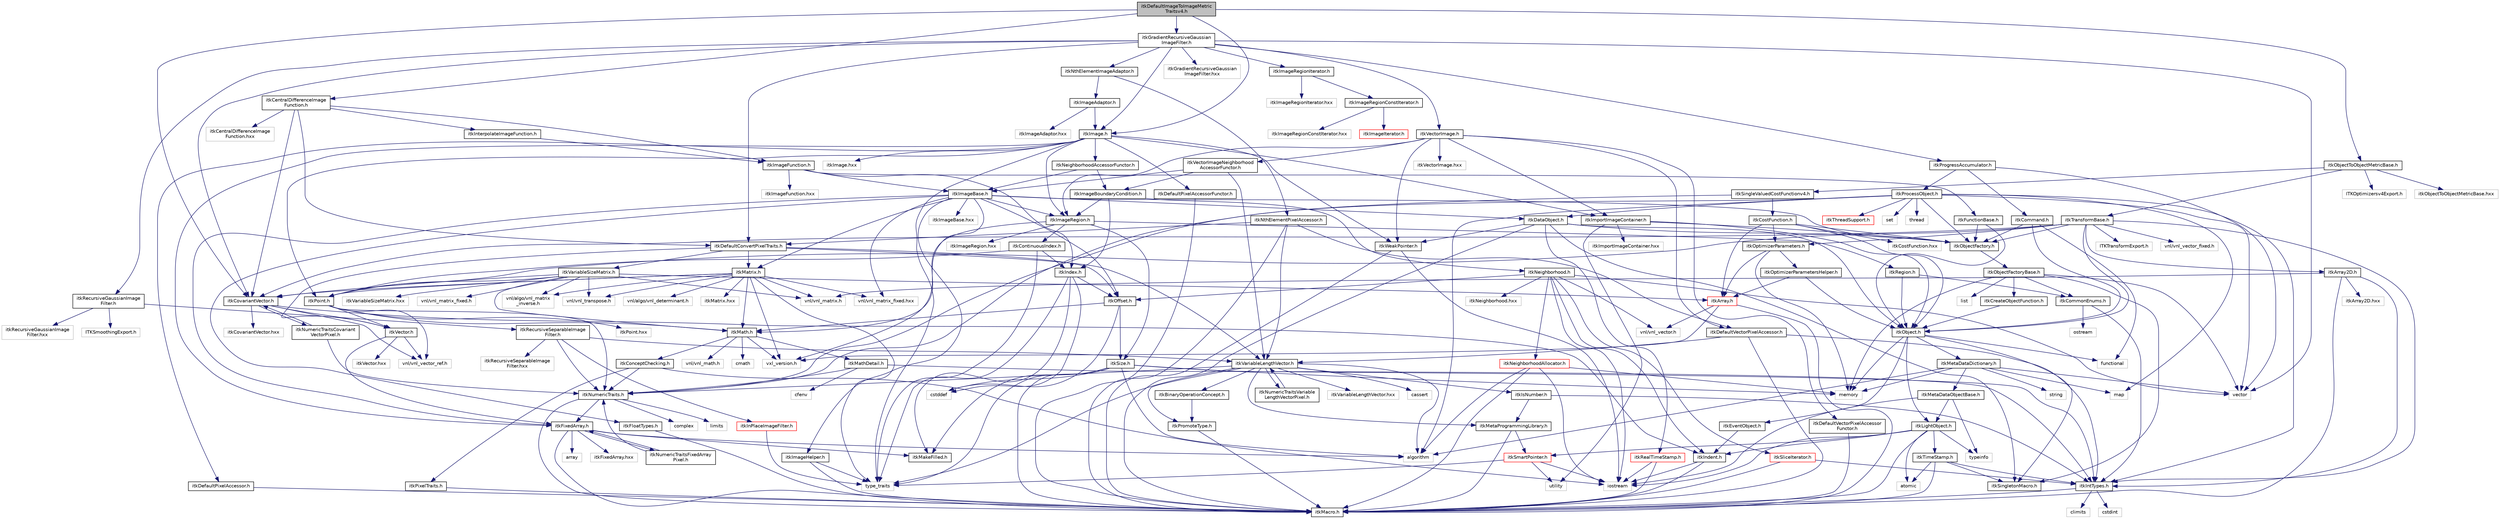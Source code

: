 digraph "itkDefaultImageToImageMetricTraitsv4.h"
{
 // LATEX_PDF_SIZE
  edge [fontname="Helvetica",fontsize="10",labelfontname="Helvetica",labelfontsize="10"];
  node [fontname="Helvetica",fontsize="10",shape=record];
  Node1 [label="itkDefaultImageToImageMetric\lTraitsv4.h",height=0.2,width=0.4,color="black", fillcolor="grey75", style="filled", fontcolor="black",tooltip=" "];
  Node1 -> Node2 [color="midnightblue",fontsize="10",style="solid",fontname="Helvetica"];
  Node2 [label="itkImage.h",height=0.2,width=0.4,color="black", fillcolor="white", style="filled",URL="$itkImage_8h.html",tooltip=" "];
  Node2 -> Node3 [color="midnightblue",fontsize="10",style="solid",fontname="Helvetica"];
  Node3 [label="itkImageRegion.h",height=0.2,width=0.4,color="black", fillcolor="white", style="filled",URL="$itkImageRegion_8h.html",tooltip=" "];
  Node3 -> Node4 [color="midnightblue",fontsize="10",style="solid",fontname="Helvetica"];
  Node4 [label="itkRegion.h",height=0.2,width=0.4,color="black", fillcolor="white", style="filled",URL="$itkRegion_8h.html",tooltip=" "];
  Node4 -> Node5 [color="midnightblue",fontsize="10",style="solid",fontname="Helvetica"];
  Node5 [label="itkObject.h",height=0.2,width=0.4,color="black", fillcolor="white", style="filled",URL="$itkObject_8h.html",tooltip=" "];
  Node5 -> Node6 [color="midnightblue",fontsize="10",style="solid",fontname="Helvetica"];
  Node6 [label="itkLightObject.h",height=0.2,width=0.4,color="black", fillcolor="white", style="filled",URL="$itkLightObject_8h.html",tooltip=" "];
  Node6 -> Node7 [color="midnightblue",fontsize="10",style="solid",fontname="Helvetica"];
  Node7 [label="itkMacro.h",height=0.2,width=0.4,color="black", fillcolor="white", style="filled",URL="$itkMacro_8h.html",tooltip=" "];
  Node6 -> Node8 [color="midnightblue",fontsize="10",style="solid",fontname="Helvetica"];
  Node8 [label="itkSmartPointer.h",height=0.2,width=0.4,color="red", fillcolor="white", style="filled",URL="$itkSmartPointer_8h.html",tooltip=" "];
  Node8 -> Node9 [color="midnightblue",fontsize="10",style="solid",fontname="Helvetica"];
  Node9 [label="iostream",height=0.2,width=0.4,color="grey75", fillcolor="white", style="filled",tooltip=" "];
  Node8 -> Node10 [color="midnightblue",fontsize="10",style="solid",fontname="Helvetica"];
  Node10 [label="utility",height=0.2,width=0.4,color="grey75", fillcolor="white", style="filled",tooltip=" "];
  Node8 -> Node11 [color="midnightblue",fontsize="10",style="solid",fontname="Helvetica"];
  Node11 [label="type_traits",height=0.2,width=0.4,color="grey75", fillcolor="white", style="filled",tooltip=" "];
  Node6 -> Node13 [color="midnightblue",fontsize="10",style="solid",fontname="Helvetica"];
  Node13 [label="itkTimeStamp.h",height=0.2,width=0.4,color="black", fillcolor="white", style="filled",URL="$itkTimeStamp_8h.html",tooltip=" "];
  Node13 -> Node7 [color="midnightblue",fontsize="10",style="solid",fontname="Helvetica"];
  Node13 -> Node14 [color="midnightblue",fontsize="10",style="solid",fontname="Helvetica"];
  Node14 [label="itkIntTypes.h",height=0.2,width=0.4,color="black", fillcolor="white", style="filled",URL="$itkIntTypes_8h.html",tooltip=" "];
  Node14 -> Node7 [color="midnightblue",fontsize="10",style="solid",fontname="Helvetica"];
  Node14 -> Node15 [color="midnightblue",fontsize="10",style="solid",fontname="Helvetica"];
  Node15 [label="cstdint",height=0.2,width=0.4,color="grey75", fillcolor="white", style="filled",tooltip=" "];
  Node14 -> Node16 [color="midnightblue",fontsize="10",style="solid",fontname="Helvetica"];
  Node16 [label="climits",height=0.2,width=0.4,color="grey75", fillcolor="white", style="filled",tooltip=" "];
  Node13 -> Node17 [color="midnightblue",fontsize="10",style="solid",fontname="Helvetica"];
  Node17 [label="atomic",height=0.2,width=0.4,color="grey75", fillcolor="white", style="filled",tooltip=" "];
  Node13 -> Node18 [color="midnightblue",fontsize="10",style="solid",fontname="Helvetica"];
  Node18 [label="itkSingletonMacro.h",height=0.2,width=0.4,color="black", fillcolor="white", style="filled",URL="$itkSingletonMacro_8h.html",tooltip=" "];
  Node6 -> Node19 [color="midnightblue",fontsize="10",style="solid",fontname="Helvetica"];
  Node19 [label="itkIndent.h",height=0.2,width=0.4,color="black", fillcolor="white", style="filled",URL="$itkIndent_8h.html",tooltip=" "];
  Node19 -> Node7 [color="midnightblue",fontsize="10",style="solid",fontname="Helvetica"];
  Node19 -> Node9 [color="midnightblue",fontsize="10",style="solid",fontname="Helvetica"];
  Node6 -> Node17 [color="midnightblue",fontsize="10",style="solid",fontname="Helvetica"];
  Node6 -> Node9 [color="midnightblue",fontsize="10",style="solid",fontname="Helvetica"];
  Node6 -> Node20 [color="midnightblue",fontsize="10",style="solid",fontname="Helvetica"];
  Node20 [label="typeinfo",height=0.2,width=0.4,color="grey75", fillcolor="white", style="filled",tooltip=" "];
  Node5 -> Node21 [color="midnightblue",fontsize="10",style="solid",fontname="Helvetica"];
  Node21 [label="itkEventObject.h",height=0.2,width=0.4,color="black", fillcolor="white", style="filled",URL="$itkEventObject_8h.html",tooltip=" "];
  Node21 -> Node19 [color="midnightblue",fontsize="10",style="solid",fontname="Helvetica"];
  Node5 -> Node22 [color="midnightblue",fontsize="10",style="solid",fontname="Helvetica"];
  Node22 [label="itkMetaDataDictionary.h",height=0.2,width=0.4,color="black", fillcolor="white", style="filled",URL="$itkMetaDataDictionary_8h.html",tooltip=" "];
  Node22 -> Node23 [color="midnightblue",fontsize="10",style="solid",fontname="Helvetica"];
  Node23 [label="itkMetaDataObjectBase.h",height=0.2,width=0.4,color="black", fillcolor="white", style="filled",URL="$itkMetaDataObjectBase_8h.html",tooltip=" "];
  Node23 -> Node6 [color="midnightblue",fontsize="10",style="solid",fontname="Helvetica"];
  Node23 -> Node20 [color="midnightblue",fontsize="10",style="solid",fontname="Helvetica"];
  Node23 -> Node9 [color="midnightblue",fontsize="10",style="solid",fontname="Helvetica"];
  Node22 -> Node24 [color="midnightblue",fontsize="10",style="solid",fontname="Helvetica"];
  Node24 [label="algorithm",height=0.2,width=0.4,color="grey75", fillcolor="white", style="filled",tooltip=" "];
  Node22 -> Node25 [color="midnightblue",fontsize="10",style="solid",fontname="Helvetica"];
  Node25 [label="vector",height=0.2,width=0.4,color="grey75", fillcolor="white", style="filled",tooltip=" "];
  Node22 -> Node26 [color="midnightblue",fontsize="10",style="solid",fontname="Helvetica"];
  Node26 [label="map",height=0.2,width=0.4,color="grey75", fillcolor="white", style="filled",tooltip=" "];
  Node22 -> Node27 [color="midnightblue",fontsize="10",style="solid",fontname="Helvetica"];
  Node27 [label="string",height=0.2,width=0.4,color="grey75", fillcolor="white", style="filled",tooltip=" "];
  Node22 -> Node28 [color="midnightblue",fontsize="10",style="solid",fontname="Helvetica"];
  Node28 [label="memory",height=0.2,width=0.4,color="grey75", fillcolor="white", style="filled",tooltip=" "];
  Node5 -> Node18 [color="midnightblue",fontsize="10",style="solid",fontname="Helvetica"];
  Node5 -> Node29 [color="midnightblue",fontsize="10",style="solid",fontname="Helvetica"];
  Node29 [label="functional",height=0.2,width=0.4,color="grey75", fillcolor="white", style="filled",tooltip=" "];
  Node5 -> Node28 [color="midnightblue",fontsize="10",style="solid",fontname="Helvetica"];
  Node4 -> Node30 [color="midnightblue",fontsize="10",style="solid",fontname="Helvetica"];
  Node30 [label="itkCommonEnums.h",height=0.2,width=0.4,color="black", fillcolor="white", style="filled",URL="$itkCommonEnums_8h.html",tooltip=" "];
  Node30 -> Node14 [color="midnightblue",fontsize="10",style="solid",fontname="Helvetica"];
  Node30 -> Node31 [color="midnightblue",fontsize="10",style="solid",fontname="Helvetica"];
  Node31 [label="ostream",height=0.2,width=0.4,color="grey75", fillcolor="white", style="filled",tooltip=" "];
  Node3 -> Node32 [color="midnightblue",fontsize="10",style="solid",fontname="Helvetica"];
  Node32 [label="itkSize.h",height=0.2,width=0.4,color="black", fillcolor="white", style="filled",URL="$itkSize_8h.html",tooltip=" "];
  Node32 -> Node14 [color="midnightblue",fontsize="10",style="solid",fontname="Helvetica"];
  Node32 -> Node7 [color="midnightblue",fontsize="10",style="solid",fontname="Helvetica"];
  Node32 -> Node33 [color="midnightblue",fontsize="10",style="solid",fontname="Helvetica"];
  Node33 [label="itkMakeFilled.h",height=0.2,width=0.4,color="black", fillcolor="white", style="filled",URL="$itkMakeFilled_8h.html",tooltip=" "];
  Node32 -> Node24 [color="midnightblue",fontsize="10",style="solid",fontname="Helvetica"];
  Node32 -> Node34 [color="midnightblue",fontsize="10",style="solid",fontname="Helvetica"];
  Node34 [label="cstddef",height=0.2,width=0.4,color="grey75", fillcolor="white", style="filled",tooltip=" "];
  Node32 -> Node11 [color="midnightblue",fontsize="10",style="solid",fontname="Helvetica"];
  Node32 -> Node28 [color="midnightblue",fontsize="10",style="solid",fontname="Helvetica"];
  Node3 -> Node35 [color="midnightblue",fontsize="10",style="solid",fontname="Helvetica"];
  Node35 [label="itkContinuousIndex.h",height=0.2,width=0.4,color="black", fillcolor="white", style="filled",URL="$itkContinuousIndex_8h.html",tooltip=" "];
  Node35 -> Node36 [color="midnightblue",fontsize="10",style="solid",fontname="Helvetica"];
  Node36 [label="itkPoint.h",height=0.2,width=0.4,color="black", fillcolor="white", style="filled",URL="$itkPoint_8h.html",tooltip=" "];
  Node36 -> Node37 [color="midnightblue",fontsize="10",style="solid",fontname="Helvetica"];
  Node37 [label="itkNumericTraits.h",height=0.2,width=0.4,color="black", fillcolor="white", style="filled",URL="$itkNumericTraits_8h.html",tooltip=" "];
  Node37 -> Node7 [color="midnightblue",fontsize="10",style="solid",fontname="Helvetica"];
  Node37 -> Node38 [color="midnightblue",fontsize="10",style="solid",fontname="Helvetica"];
  Node38 [label="limits",height=0.2,width=0.4,color="grey75", fillcolor="white", style="filled",tooltip=" "];
  Node37 -> Node39 [color="midnightblue",fontsize="10",style="solid",fontname="Helvetica"];
  Node39 [label="complex",height=0.2,width=0.4,color="grey75", fillcolor="white", style="filled",tooltip=" "];
  Node37 -> Node40 [color="midnightblue",fontsize="10",style="solid",fontname="Helvetica"];
  Node40 [label="itkFixedArray.h",height=0.2,width=0.4,color="black", fillcolor="white", style="filled",URL="$itkFixedArray_8h.html",tooltip=" "];
  Node40 -> Node7 [color="midnightblue",fontsize="10",style="solid",fontname="Helvetica"];
  Node40 -> Node33 [color="midnightblue",fontsize="10",style="solid",fontname="Helvetica"];
  Node40 -> Node24 [color="midnightblue",fontsize="10",style="solid",fontname="Helvetica"];
  Node40 -> Node41 [color="midnightblue",fontsize="10",style="solid",fontname="Helvetica"];
  Node41 [label="array",height=0.2,width=0.4,color="grey75", fillcolor="white", style="filled",tooltip=" "];
  Node40 -> Node42 [color="midnightblue",fontsize="10",style="solid",fontname="Helvetica"];
  Node42 [label="itkFixedArray.hxx",height=0.2,width=0.4,color="grey75", fillcolor="white", style="filled",tooltip=" "];
  Node40 -> Node43 [color="midnightblue",fontsize="10",style="solid",fontname="Helvetica"];
  Node43 [label="itkNumericTraitsFixedArray\lPixel.h",height=0.2,width=0.4,color="black", fillcolor="white", style="filled",URL="$itkNumericTraitsFixedArrayPixel_8h.html",tooltip=" "];
  Node43 -> Node37 [color="midnightblue",fontsize="10",style="solid",fontname="Helvetica"];
  Node43 -> Node40 [color="midnightblue",fontsize="10",style="solid",fontname="Helvetica"];
  Node36 -> Node44 [color="midnightblue",fontsize="10",style="solid",fontname="Helvetica"];
  Node44 [label="itkVector.h",height=0.2,width=0.4,color="black", fillcolor="white", style="filled",URL="$itkVector_8h.html",tooltip=" "];
  Node44 -> Node40 [color="midnightblue",fontsize="10",style="solid",fontname="Helvetica"];
  Node44 -> Node45 [color="midnightblue",fontsize="10",style="solid",fontname="Helvetica"];
  Node45 [label="vnl/vnl_vector_ref.h",height=0.2,width=0.4,color="grey75", fillcolor="white", style="filled",tooltip=" "];
  Node44 -> Node46 [color="midnightblue",fontsize="10",style="solid",fontname="Helvetica"];
  Node46 [label="itkVector.hxx",height=0.2,width=0.4,color="grey75", fillcolor="white", style="filled",tooltip=" "];
  Node36 -> Node45 [color="midnightblue",fontsize="10",style="solid",fontname="Helvetica"];
  Node36 -> Node47 [color="midnightblue",fontsize="10",style="solid",fontname="Helvetica"];
  Node47 [label="itkMath.h",height=0.2,width=0.4,color="black", fillcolor="white", style="filled",URL="$itkMath_8h.html",tooltip=" "];
  Node47 -> Node48 [color="midnightblue",fontsize="10",style="solid",fontname="Helvetica"];
  Node48 [label="cmath",height=0.2,width=0.4,color="grey75", fillcolor="white", style="filled",tooltip=" "];
  Node47 -> Node49 [color="midnightblue",fontsize="10",style="solid",fontname="Helvetica"];
  Node49 [label="itkMathDetail.h",height=0.2,width=0.4,color="black", fillcolor="white", style="filled",URL="$itkMathDetail_8h.html",tooltip=" "];
  Node49 -> Node14 [color="midnightblue",fontsize="10",style="solid",fontname="Helvetica"];
  Node49 -> Node37 [color="midnightblue",fontsize="10",style="solid",fontname="Helvetica"];
  Node49 -> Node50 [color="midnightblue",fontsize="10",style="solid",fontname="Helvetica"];
  Node50 [label="cfenv",height=0.2,width=0.4,color="grey75", fillcolor="white", style="filled",tooltip=" "];
  Node47 -> Node51 [color="midnightblue",fontsize="10",style="solid",fontname="Helvetica"];
  Node51 [label="itkConceptChecking.h",height=0.2,width=0.4,color="black", fillcolor="white", style="filled",URL="$itkConceptChecking_8h.html",tooltip=" "];
  Node51 -> Node52 [color="midnightblue",fontsize="10",style="solid",fontname="Helvetica"];
  Node52 [label="itkPixelTraits.h",height=0.2,width=0.4,color="black", fillcolor="white", style="filled",URL="$itkPixelTraits_8h.html",tooltip=" "];
  Node52 -> Node7 [color="midnightblue",fontsize="10",style="solid",fontname="Helvetica"];
  Node51 -> Node37 [color="midnightblue",fontsize="10",style="solid",fontname="Helvetica"];
  Node51 -> Node9 [color="midnightblue",fontsize="10",style="solid",fontname="Helvetica"];
  Node47 -> Node53 [color="midnightblue",fontsize="10",style="solid",fontname="Helvetica"];
  Node53 [label="vnl/vnl_math.h",height=0.2,width=0.4,color="grey75", fillcolor="white", style="filled",tooltip=" "];
  Node47 -> Node54 [color="midnightblue",fontsize="10",style="solid",fontname="Helvetica"];
  Node54 [label="vxl_version.h",height=0.2,width=0.4,color="grey75", fillcolor="white", style="filled",tooltip=" "];
  Node36 -> Node55 [color="midnightblue",fontsize="10",style="solid",fontname="Helvetica"];
  Node55 [label="itkPoint.hxx",height=0.2,width=0.4,color="grey75", fillcolor="white", style="filled",tooltip=" "];
  Node35 -> Node56 [color="midnightblue",fontsize="10",style="solid",fontname="Helvetica"];
  Node56 [label="itkIndex.h",height=0.2,width=0.4,color="black", fillcolor="white", style="filled",URL="$itkIndex_8h.html",tooltip=" "];
  Node56 -> Node33 [color="midnightblue",fontsize="10",style="solid",fontname="Helvetica"];
  Node56 -> Node57 [color="midnightblue",fontsize="10",style="solid",fontname="Helvetica"];
  Node57 [label="itkOffset.h",height=0.2,width=0.4,color="black", fillcolor="white", style="filled",URL="$itkOffset_8h.html",tooltip=" "];
  Node57 -> Node32 [color="midnightblue",fontsize="10",style="solid",fontname="Helvetica"];
  Node57 -> Node47 [color="midnightblue",fontsize="10",style="solid",fontname="Helvetica"];
  Node57 -> Node34 [color="midnightblue",fontsize="10",style="solid",fontname="Helvetica"];
  Node56 -> Node34 [color="midnightblue",fontsize="10",style="solid",fontname="Helvetica"];
  Node56 -> Node11 [color="midnightblue",fontsize="10",style="solid",fontname="Helvetica"];
  Node35 -> Node11 [color="midnightblue",fontsize="10",style="solid",fontname="Helvetica"];
  Node3 -> Node47 [color="midnightblue",fontsize="10",style="solid",fontname="Helvetica"];
  Node3 -> Node58 [color="midnightblue",fontsize="10",style="solid",fontname="Helvetica"];
  Node58 [label="itkImageRegion.hxx",height=0.2,width=0.4,color="grey75", fillcolor="white", style="filled",tooltip=" "];
  Node2 -> Node59 [color="midnightblue",fontsize="10",style="solid",fontname="Helvetica"];
  Node59 [label="itkImportImageContainer.h",height=0.2,width=0.4,color="black", fillcolor="white", style="filled",URL="$itkImportImageContainer_8h.html",tooltip=" "];
  Node59 -> Node5 [color="midnightblue",fontsize="10",style="solid",fontname="Helvetica"];
  Node59 -> Node60 [color="midnightblue",fontsize="10",style="solid",fontname="Helvetica"];
  Node60 [label="itkObjectFactory.h",height=0.2,width=0.4,color="black", fillcolor="white", style="filled",URL="$itkObjectFactory_8h.html",tooltip=" "];
  Node60 -> Node61 [color="midnightblue",fontsize="10",style="solid",fontname="Helvetica"];
  Node61 [label="itkObjectFactoryBase.h",height=0.2,width=0.4,color="black", fillcolor="white", style="filled",URL="$itkObjectFactoryBase_8h.html",tooltip=" "];
  Node61 -> Node62 [color="midnightblue",fontsize="10",style="solid",fontname="Helvetica"];
  Node62 [label="itkCreateObjectFunction.h",height=0.2,width=0.4,color="black", fillcolor="white", style="filled",URL="$itkCreateObjectFunction_8h.html",tooltip=" "];
  Node62 -> Node5 [color="midnightblue",fontsize="10",style="solid",fontname="Helvetica"];
  Node61 -> Node18 [color="midnightblue",fontsize="10",style="solid",fontname="Helvetica"];
  Node61 -> Node30 [color="midnightblue",fontsize="10",style="solid",fontname="Helvetica"];
  Node61 -> Node63 [color="midnightblue",fontsize="10",style="solid",fontname="Helvetica"];
  Node63 [label="list",height=0.2,width=0.4,color="grey75", fillcolor="white", style="filled",tooltip=" "];
  Node61 -> Node28 [color="midnightblue",fontsize="10",style="solid",fontname="Helvetica"];
  Node61 -> Node25 [color="midnightblue",fontsize="10",style="solid",fontname="Helvetica"];
  Node59 -> Node10 [color="midnightblue",fontsize="10",style="solid",fontname="Helvetica"];
  Node59 -> Node64 [color="midnightblue",fontsize="10",style="solid",fontname="Helvetica"];
  Node64 [label="itkImportImageContainer.hxx",height=0.2,width=0.4,color="grey75", fillcolor="white", style="filled",tooltip=" "];
  Node2 -> Node65 [color="midnightblue",fontsize="10",style="solid",fontname="Helvetica"];
  Node65 [label="itkDefaultPixelAccessor.h",height=0.2,width=0.4,color="black", fillcolor="white", style="filled",URL="$itkDefaultPixelAccessor_8h.html",tooltip=" "];
  Node65 -> Node7 [color="midnightblue",fontsize="10",style="solid",fontname="Helvetica"];
  Node2 -> Node66 [color="midnightblue",fontsize="10",style="solid",fontname="Helvetica"];
  Node66 [label="itkDefaultPixelAccessorFunctor.h",height=0.2,width=0.4,color="black", fillcolor="white", style="filled",URL="$itkDefaultPixelAccessorFunctor_8h.html",tooltip=" "];
  Node66 -> Node7 [color="midnightblue",fontsize="10",style="solid",fontname="Helvetica"];
  Node2 -> Node36 [color="midnightblue",fontsize="10",style="solid",fontname="Helvetica"];
  Node2 -> Node40 [color="midnightblue",fontsize="10",style="solid",fontname="Helvetica"];
  Node2 -> Node67 [color="midnightblue",fontsize="10",style="solid",fontname="Helvetica"];
  Node67 [label="itkWeakPointer.h",height=0.2,width=0.4,color="black", fillcolor="white", style="filled",URL="$itkWeakPointer_8h.html",tooltip=" "];
  Node67 -> Node7 [color="midnightblue",fontsize="10",style="solid",fontname="Helvetica"];
  Node67 -> Node9 [color="midnightblue",fontsize="10",style="solid",fontname="Helvetica"];
  Node2 -> Node68 [color="midnightblue",fontsize="10",style="solid",fontname="Helvetica"];
  Node68 [label="itkNeighborhoodAccessorFunctor.h",height=0.2,width=0.4,color="black", fillcolor="white", style="filled",URL="$itkNeighborhoodAccessorFunctor_8h.html",tooltip=" "];
  Node68 -> Node69 [color="midnightblue",fontsize="10",style="solid",fontname="Helvetica"];
  Node69 [label="itkImageBoundaryCondition.h",height=0.2,width=0.4,color="black", fillcolor="white", style="filled",URL="$itkImageBoundaryCondition_8h.html",tooltip=" "];
  Node69 -> Node56 [color="midnightblue",fontsize="10",style="solid",fontname="Helvetica"];
  Node69 -> Node70 [color="midnightblue",fontsize="10",style="solid",fontname="Helvetica"];
  Node70 [label="itkNeighborhood.h",height=0.2,width=0.4,color="black", fillcolor="white", style="filled",URL="$itkNeighborhood_8h.html",tooltip=" "];
  Node70 -> Node9 [color="midnightblue",fontsize="10",style="solid",fontname="Helvetica"];
  Node70 -> Node71 [color="midnightblue",fontsize="10",style="solid",fontname="Helvetica"];
  Node71 [label="itkNeighborhoodAllocator.h",height=0.2,width=0.4,color="red", fillcolor="white", style="filled",URL="$itkNeighborhoodAllocator_8h.html",tooltip=" "];
  Node71 -> Node24 [color="midnightblue",fontsize="10",style="solid",fontname="Helvetica"];
  Node71 -> Node9 [color="midnightblue",fontsize="10",style="solid",fontname="Helvetica"];
  Node71 -> Node28 [color="midnightblue",fontsize="10",style="solid",fontname="Helvetica"];
  Node71 -> Node7 [color="midnightblue",fontsize="10",style="solid",fontname="Helvetica"];
  Node70 -> Node19 [color="midnightblue",fontsize="10",style="solid",fontname="Helvetica"];
  Node70 -> Node73 [color="midnightblue",fontsize="10",style="solid",fontname="Helvetica"];
  Node73 [label="itkSliceIterator.h",height=0.2,width=0.4,color="red", fillcolor="white", style="filled",URL="$itkSliceIterator_8h.html",tooltip=" "];
  Node73 -> Node7 [color="midnightblue",fontsize="10",style="solid",fontname="Helvetica"];
  Node73 -> Node14 [color="midnightblue",fontsize="10",style="solid",fontname="Helvetica"];
  Node70 -> Node75 [color="midnightblue",fontsize="10",style="solid",fontname="Helvetica"];
  Node75 [label="vnl/vnl_vector.h",height=0.2,width=0.4,color="grey75", fillcolor="white", style="filled",tooltip=" "];
  Node70 -> Node57 [color="midnightblue",fontsize="10",style="solid",fontname="Helvetica"];
  Node70 -> Node25 [color="midnightblue",fontsize="10",style="solid",fontname="Helvetica"];
  Node70 -> Node76 [color="midnightblue",fontsize="10",style="solid",fontname="Helvetica"];
  Node76 [label="itkNeighborhood.hxx",height=0.2,width=0.4,color="grey75", fillcolor="white", style="filled",tooltip=" "];
  Node69 -> Node3 [color="midnightblue",fontsize="10",style="solid",fontname="Helvetica"];
  Node68 -> Node77 [color="midnightblue",fontsize="10",style="solid",fontname="Helvetica"];
  Node77 [label="itkImageBase.h",height=0.2,width=0.4,color="black", fillcolor="white", style="filled",URL="$itkImageBase_8h.html",tooltip=" "];
  Node77 -> Node78 [color="midnightblue",fontsize="10",style="solid",fontname="Helvetica"];
  Node78 [label="itkDataObject.h",height=0.2,width=0.4,color="black", fillcolor="white", style="filled",URL="$itkDataObject_8h.html",tooltip=" "];
  Node78 -> Node5 [color="midnightblue",fontsize="10",style="solid",fontname="Helvetica"];
  Node78 -> Node7 [color="midnightblue",fontsize="10",style="solid",fontname="Helvetica"];
  Node78 -> Node18 [color="midnightblue",fontsize="10",style="solid",fontname="Helvetica"];
  Node78 -> Node67 [color="midnightblue",fontsize="10",style="solid",fontname="Helvetica"];
  Node78 -> Node79 [color="midnightblue",fontsize="10",style="solid",fontname="Helvetica"];
  Node79 [label="itkRealTimeStamp.h",height=0.2,width=0.4,color="red", fillcolor="white", style="filled",URL="$itkRealTimeStamp_8h.html",tooltip=" "];
  Node79 -> Node7 [color="midnightblue",fontsize="10",style="solid",fontname="Helvetica"];
  Node79 -> Node9 [color="midnightblue",fontsize="10",style="solid",fontname="Helvetica"];
  Node78 -> Node60 [color="midnightblue",fontsize="10",style="solid",fontname="Helvetica"];
  Node77 -> Node3 [color="midnightblue",fontsize="10",style="solid",fontname="Helvetica"];
  Node77 -> Node81 [color="midnightblue",fontsize="10",style="solid",fontname="Helvetica"];
  Node81 [label="itkMatrix.h",height=0.2,width=0.4,color="black", fillcolor="white", style="filled",URL="$itkMatrix_8h.html",tooltip=" "];
  Node81 -> Node36 [color="midnightblue",fontsize="10",style="solid",fontname="Helvetica"];
  Node81 -> Node82 [color="midnightblue",fontsize="10",style="solid",fontname="Helvetica"];
  Node82 [label="itkCovariantVector.h",height=0.2,width=0.4,color="black", fillcolor="white", style="filled",URL="$itkCovariantVector_8h.html",tooltip=" "];
  Node82 -> Node19 [color="midnightblue",fontsize="10",style="solid",fontname="Helvetica"];
  Node82 -> Node44 [color="midnightblue",fontsize="10",style="solid",fontname="Helvetica"];
  Node82 -> Node45 [color="midnightblue",fontsize="10",style="solid",fontname="Helvetica"];
  Node82 -> Node83 [color="midnightblue",fontsize="10",style="solid",fontname="Helvetica"];
  Node83 [label="itkNumericTraitsCovariant\lVectorPixel.h",height=0.2,width=0.4,color="black", fillcolor="white", style="filled",URL="$itkNumericTraitsCovariantVectorPixel_8h.html",tooltip=" "];
  Node83 -> Node37 [color="midnightblue",fontsize="10",style="solid",fontname="Helvetica"];
  Node83 -> Node82 [color="midnightblue",fontsize="10",style="solid",fontname="Helvetica"];
  Node82 -> Node84 [color="midnightblue",fontsize="10",style="solid",fontname="Helvetica"];
  Node84 [label="itkCovariantVector.hxx",height=0.2,width=0.4,color="grey75", fillcolor="white", style="filled",tooltip=" "];
  Node81 -> Node54 [color="midnightblue",fontsize="10",style="solid",fontname="Helvetica"];
  Node81 -> Node85 [color="midnightblue",fontsize="10",style="solid",fontname="Helvetica"];
  Node85 [label="vnl/vnl_matrix_fixed.hxx",height=0.2,width=0.4,color="grey75", fillcolor="white", style="filled",tooltip=" "];
  Node81 -> Node86 [color="midnightblue",fontsize="10",style="solid",fontname="Helvetica"];
  Node86 [label="vnl/vnl_transpose.h",height=0.2,width=0.4,color="grey75", fillcolor="white", style="filled",tooltip=" "];
  Node81 -> Node87 [color="midnightblue",fontsize="10",style="solid",fontname="Helvetica"];
  Node87 [label="vnl/algo/vnl_matrix\l_inverse.h",height=0.2,width=0.4,color="grey75", fillcolor="white", style="filled",tooltip=" "];
  Node81 -> Node88 [color="midnightblue",fontsize="10",style="solid",fontname="Helvetica"];
  Node88 [label="vnl/vnl_matrix.h",height=0.2,width=0.4,color="grey75", fillcolor="white", style="filled",tooltip=" "];
  Node81 -> Node89 [color="midnightblue",fontsize="10",style="solid",fontname="Helvetica"];
  Node89 [label="vnl/algo/vnl_determinant.h",height=0.2,width=0.4,color="grey75", fillcolor="white", style="filled",tooltip=" "];
  Node81 -> Node47 [color="midnightblue",fontsize="10",style="solid",fontname="Helvetica"];
  Node81 -> Node11 [color="midnightblue",fontsize="10",style="solid",fontname="Helvetica"];
  Node81 -> Node90 [color="midnightblue",fontsize="10",style="solid",fontname="Helvetica"];
  Node90 [label="itkMatrix.hxx",height=0.2,width=0.4,color="grey75", fillcolor="white", style="filled",tooltip=" "];
  Node77 -> Node60 [color="midnightblue",fontsize="10",style="solid",fontname="Helvetica"];
  Node77 -> Node57 [color="midnightblue",fontsize="10",style="solid",fontname="Helvetica"];
  Node77 -> Node40 [color="midnightblue",fontsize="10",style="solid",fontname="Helvetica"];
  Node77 -> Node91 [color="midnightblue",fontsize="10",style="solid",fontname="Helvetica"];
  Node91 [label="itkImageHelper.h",height=0.2,width=0.4,color="black", fillcolor="white", style="filled",URL="$itkImageHelper_8h.html",tooltip=" "];
  Node91 -> Node7 [color="midnightblue",fontsize="10",style="solid",fontname="Helvetica"];
  Node91 -> Node11 [color="midnightblue",fontsize="10",style="solid",fontname="Helvetica"];
  Node77 -> Node92 [color="midnightblue",fontsize="10",style="solid",fontname="Helvetica"];
  Node92 [label="itkFloatTypes.h",height=0.2,width=0.4,color="black", fillcolor="white", style="filled",URL="$itkFloatTypes_8h.html",tooltip=" "];
  Node92 -> Node7 [color="midnightblue",fontsize="10",style="solid",fontname="Helvetica"];
  Node77 -> Node54 [color="midnightblue",fontsize="10",style="solid",fontname="Helvetica"];
  Node77 -> Node85 [color="midnightblue",fontsize="10",style="solid",fontname="Helvetica"];
  Node77 -> Node93 [color="midnightblue",fontsize="10",style="solid",fontname="Helvetica"];
  Node93 [label="itkImageBase.hxx",height=0.2,width=0.4,color="grey75", fillcolor="white", style="filled",tooltip=" "];
  Node2 -> Node11 [color="midnightblue",fontsize="10",style="solid",fontname="Helvetica"];
  Node2 -> Node94 [color="midnightblue",fontsize="10",style="solid",fontname="Helvetica"];
  Node94 [label="itkImage.hxx",height=0.2,width=0.4,color="grey75", fillcolor="white", style="filled",tooltip=" "];
  Node1 -> Node82 [color="midnightblue",fontsize="10",style="solid",fontname="Helvetica"];
  Node1 -> Node95 [color="midnightblue",fontsize="10",style="solid",fontname="Helvetica"];
  Node95 [label="itkCentralDifferenceImage\lFunction.h",height=0.2,width=0.4,color="black", fillcolor="white", style="filled",URL="$itkCentralDifferenceImageFunction_8h.html",tooltip=" "];
  Node95 -> Node96 [color="midnightblue",fontsize="10",style="solid",fontname="Helvetica"];
  Node96 [label="itkImageFunction.h",height=0.2,width=0.4,color="black", fillcolor="white", style="filled",URL="$itkImageFunction_8h.html",tooltip=" "];
  Node96 -> Node97 [color="midnightblue",fontsize="10",style="solid",fontname="Helvetica"];
  Node97 [label="itkFunctionBase.h",height=0.2,width=0.4,color="black", fillcolor="white", style="filled",URL="$itkFunctionBase_8h.html",tooltip=" "];
  Node97 -> Node5 [color="midnightblue",fontsize="10",style="solid",fontname="Helvetica"];
  Node97 -> Node60 [color="midnightblue",fontsize="10",style="solid",fontname="Helvetica"];
  Node96 -> Node56 [color="midnightblue",fontsize="10",style="solid",fontname="Helvetica"];
  Node96 -> Node77 [color="midnightblue",fontsize="10",style="solid",fontname="Helvetica"];
  Node96 -> Node98 [color="midnightblue",fontsize="10",style="solid",fontname="Helvetica"];
  Node98 [label="itkImageFunction.hxx",height=0.2,width=0.4,color="grey75", fillcolor="white", style="filled",tooltip=" "];
  Node95 -> Node82 [color="midnightblue",fontsize="10",style="solid",fontname="Helvetica"];
  Node95 -> Node99 [color="midnightblue",fontsize="10",style="solid",fontname="Helvetica"];
  Node99 [label="itkInterpolateImageFunction.h",height=0.2,width=0.4,color="black", fillcolor="white", style="filled",URL="$itkInterpolateImageFunction_8h.html",tooltip=" "];
  Node99 -> Node96 [color="midnightblue",fontsize="10",style="solid",fontname="Helvetica"];
  Node95 -> Node100 [color="midnightblue",fontsize="10",style="solid",fontname="Helvetica"];
  Node100 [label="itkDefaultConvertPixelTraits.h",height=0.2,width=0.4,color="black", fillcolor="white", style="filled",URL="$itkDefaultConvertPixelTraits_8h.html",tooltip=" "];
  Node100 -> Node57 [color="midnightblue",fontsize="10",style="solid",fontname="Helvetica"];
  Node100 -> Node44 [color="midnightblue",fontsize="10",style="solid",fontname="Helvetica"];
  Node100 -> Node81 [color="midnightblue",fontsize="10",style="solid",fontname="Helvetica"];
  Node100 -> Node101 [color="midnightblue",fontsize="10",style="solid",fontname="Helvetica"];
  Node101 [label="itkVariableLengthVector.h",height=0.2,width=0.4,color="black", fillcolor="white", style="filled",URL="$itkVariableLengthVector_8h.html",tooltip=" "];
  Node101 -> Node102 [color="midnightblue",fontsize="10",style="solid",fontname="Helvetica"];
  Node102 [label="cassert",height=0.2,width=0.4,color="grey75", fillcolor="white", style="filled",tooltip=" "];
  Node101 -> Node24 [color="midnightblue",fontsize="10",style="solid",fontname="Helvetica"];
  Node101 -> Node11 [color="midnightblue",fontsize="10",style="solid",fontname="Helvetica"];
  Node101 -> Node37 [color="midnightblue",fontsize="10",style="solid",fontname="Helvetica"];
  Node101 -> Node103 [color="midnightblue",fontsize="10",style="solid",fontname="Helvetica"];
  Node103 [label="itkMetaProgrammingLibrary.h",height=0.2,width=0.4,color="black", fillcolor="white", style="filled",URL="$itkMetaProgrammingLibrary_8h.html",tooltip=" "];
  Node103 -> Node7 [color="midnightblue",fontsize="10",style="solid",fontname="Helvetica"];
  Node103 -> Node8 [color="midnightblue",fontsize="10",style="solid",fontname="Helvetica"];
  Node101 -> Node104 [color="midnightblue",fontsize="10",style="solid",fontname="Helvetica"];
  Node104 [label="itkIsNumber.h",height=0.2,width=0.4,color="black", fillcolor="white", style="filled",URL="$itkIsNumber_8h.html",tooltip=" "];
  Node104 -> Node103 [color="midnightblue",fontsize="10",style="solid",fontname="Helvetica"];
  Node104 -> Node14 [color="midnightblue",fontsize="10",style="solid",fontname="Helvetica"];
  Node101 -> Node105 [color="midnightblue",fontsize="10",style="solid",fontname="Helvetica"];
  Node105 [label="itkPromoteType.h",height=0.2,width=0.4,color="black", fillcolor="white", style="filled",URL="$itkPromoteType_8h.html",tooltip=" "];
  Node105 -> Node7 [color="midnightblue",fontsize="10",style="solid",fontname="Helvetica"];
  Node101 -> Node106 [color="midnightblue",fontsize="10",style="solid",fontname="Helvetica"];
  Node106 [label="itkBinaryOperationConcept.h",height=0.2,width=0.4,color="black", fillcolor="white", style="filled",URL="$itkBinaryOperationConcept_8h.html",tooltip=" "];
  Node106 -> Node105 [color="midnightblue",fontsize="10",style="solid",fontname="Helvetica"];
  Node101 -> Node107 [color="midnightblue",fontsize="10",style="solid",fontname="Helvetica"];
  Node107 [label="itkNumericTraitsVariable\lLengthVectorPixel.h",height=0.2,width=0.4,color="black", fillcolor="white", style="filled",URL="$itkNumericTraitsVariableLengthVectorPixel_8h.html",tooltip=" "];
  Node107 -> Node101 [color="midnightblue",fontsize="10",style="solid",fontname="Helvetica"];
  Node101 -> Node108 [color="midnightblue",fontsize="10",style="solid",fontname="Helvetica"];
  Node108 [label="itkVariableLengthVector.hxx",height=0.2,width=0.4,color="grey75", fillcolor="white", style="filled",tooltip=" "];
  Node100 -> Node109 [color="midnightblue",fontsize="10",style="solid",fontname="Helvetica"];
  Node109 [label="itkVariableSizeMatrix.h",height=0.2,width=0.4,color="black", fillcolor="white", style="filled",URL="$itkVariableSizeMatrix_8h.html",tooltip=" "];
  Node109 -> Node36 [color="midnightblue",fontsize="10",style="solid",fontname="Helvetica"];
  Node109 -> Node82 [color="midnightblue",fontsize="10",style="solid",fontname="Helvetica"];
  Node109 -> Node110 [color="midnightblue",fontsize="10",style="solid",fontname="Helvetica"];
  Node110 [label="vnl/vnl_matrix_fixed.h",height=0.2,width=0.4,color="grey75", fillcolor="white", style="filled",tooltip=" "];
  Node109 -> Node87 [color="midnightblue",fontsize="10",style="solid",fontname="Helvetica"];
  Node109 -> Node86 [color="midnightblue",fontsize="10",style="solid",fontname="Helvetica"];
  Node109 -> Node88 [color="midnightblue",fontsize="10",style="solid",fontname="Helvetica"];
  Node109 -> Node111 [color="midnightblue",fontsize="10",style="solid",fontname="Helvetica"];
  Node111 [label="itkArray.h",height=0.2,width=0.4,color="red", fillcolor="white", style="filled",URL="$itkArray_8h.html",tooltip=" "];
  Node111 -> Node7 [color="midnightblue",fontsize="10",style="solid",fontname="Helvetica"];
  Node111 -> Node54 [color="midnightblue",fontsize="10",style="solid",fontname="Helvetica"];
  Node111 -> Node75 [color="midnightblue",fontsize="10",style="solid",fontname="Helvetica"];
  Node109 -> Node47 [color="midnightblue",fontsize="10",style="solid",fontname="Helvetica"];
  Node109 -> Node113 [color="midnightblue",fontsize="10",style="solid",fontname="Helvetica"];
  Node113 [label="itkVariableSizeMatrix.hxx",height=0.2,width=0.4,color="grey75", fillcolor="white", style="filled",tooltip=" "];
  Node95 -> Node114 [color="midnightblue",fontsize="10",style="solid",fontname="Helvetica"];
  Node114 [label="itkCentralDifferenceImage\lFunction.hxx",height=0.2,width=0.4,color="grey75", fillcolor="white", style="filled",tooltip=" "];
  Node1 -> Node115 [color="midnightblue",fontsize="10",style="solid",fontname="Helvetica"];
  Node115 [label="itkGradientRecursiveGaussian\lImageFilter.h",height=0.2,width=0.4,color="black", fillcolor="white", style="filled",URL="$itkGradientRecursiveGaussianImageFilter_8h.html",tooltip=" "];
  Node115 -> Node116 [color="midnightblue",fontsize="10",style="solid",fontname="Helvetica"];
  Node116 [label="itkRecursiveGaussianImage\lFilter.h",height=0.2,width=0.4,color="black", fillcolor="white", style="filled",URL="$itkRecursiveGaussianImageFilter_8h.html",tooltip=" "];
  Node116 -> Node117 [color="midnightblue",fontsize="10",style="solid",fontname="Helvetica"];
  Node117 [label="itkRecursiveSeparableImage\lFilter.h",height=0.2,width=0.4,color="black", fillcolor="white", style="filled",URL="$itkRecursiveSeparableImageFilter_8h.html",tooltip=" "];
  Node117 -> Node118 [color="midnightblue",fontsize="10",style="solid",fontname="Helvetica"];
  Node118 [label="itkInPlaceImageFilter.h",height=0.2,width=0.4,color="red", fillcolor="white", style="filled",URL="$itkInPlaceImageFilter_8h.html",tooltip=" "];
  Node118 -> Node11 [color="midnightblue",fontsize="10",style="solid",fontname="Helvetica"];
  Node117 -> Node37 [color="midnightblue",fontsize="10",style="solid",fontname="Helvetica"];
  Node117 -> Node101 [color="midnightblue",fontsize="10",style="solid",fontname="Helvetica"];
  Node117 -> Node135 [color="midnightblue",fontsize="10",style="solid",fontname="Helvetica"];
  Node135 [label="itkRecursiveSeparableImage\lFilter.hxx",height=0.2,width=0.4,color="grey75", fillcolor="white", style="filled",tooltip=" "];
  Node116 -> Node136 [color="midnightblue",fontsize="10",style="solid",fontname="Helvetica"];
  Node136 [label="ITKSmoothingExport.h",height=0.2,width=0.4,color="grey75", fillcolor="white", style="filled",tooltip=" "];
  Node116 -> Node137 [color="midnightblue",fontsize="10",style="solid",fontname="Helvetica"];
  Node137 [label="itkRecursiveGaussianImage\lFilter.hxx",height=0.2,width=0.4,color="grey75", fillcolor="white", style="filled",tooltip=" "];
  Node115 -> Node138 [color="midnightblue",fontsize="10",style="solid",fontname="Helvetica"];
  Node138 [label="itkNthElementImageAdaptor.h",height=0.2,width=0.4,color="black", fillcolor="white", style="filled",URL="$itkNthElementImageAdaptor_8h.html",tooltip=" "];
  Node138 -> Node139 [color="midnightblue",fontsize="10",style="solid",fontname="Helvetica"];
  Node139 [label="itkImageAdaptor.h",height=0.2,width=0.4,color="black", fillcolor="white", style="filled",URL="$itkImageAdaptor_8h.html",tooltip=" "];
  Node139 -> Node2 [color="midnightblue",fontsize="10",style="solid",fontname="Helvetica"];
  Node139 -> Node140 [color="midnightblue",fontsize="10",style="solid",fontname="Helvetica"];
  Node140 [label="itkImageAdaptor.hxx",height=0.2,width=0.4,color="grey75", fillcolor="white", style="filled",tooltip=" "];
  Node138 -> Node141 [color="midnightblue",fontsize="10",style="solid",fontname="Helvetica"];
  Node141 [label="itkNthElementPixelAccessor.h",height=0.2,width=0.4,color="black", fillcolor="white", style="filled",URL="$itkNthElementPixelAccessor_8h.html",tooltip=" "];
  Node141 -> Node7 [color="midnightblue",fontsize="10",style="solid",fontname="Helvetica"];
  Node141 -> Node100 [color="midnightblue",fontsize="10",style="solid",fontname="Helvetica"];
  Node141 -> Node101 [color="midnightblue",fontsize="10",style="solid",fontname="Helvetica"];
  Node141 -> Node142 [color="midnightblue",fontsize="10",style="solid",fontname="Helvetica"];
  Node142 [label="itkDefaultVectorPixelAccessor.h",height=0.2,width=0.4,color="black", fillcolor="white", style="filled",URL="$itkDefaultVectorPixelAccessor_8h.html",tooltip=" "];
  Node142 -> Node7 [color="midnightblue",fontsize="10",style="solid",fontname="Helvetica"];
  Node142 -> Node101 [color="midnightblue",fontsize="10",style="solid",fontname="Helvetica"];
  Node142 -> Node14 [color="midnightblue",fontsize="10",style="solid",fontname="Helvetica"];
  Node115 -> Node2 [color="midnightblue",fontsize="10",style="solid",fontname="Helvetica"];
  Node115 -> Node82 [color="midnightblue",fontsize="10",style="solid",fontname="Helvetica"];
  Node115 -> Node100 [color="midnightblue",fontsize="10",style="solid",fontname="Helvetica"];
  Node115 -> Node143 [color="midnightblue",fontsize="10",style="solid",fontname="Helvetica"];
  Node143 [label="itkProgressAccumulator.h",height=0.2,width=0.4,color="black", fillcolor="white", style="filled",URL="$itkProgressAccumulator_8h.html",tooltip=" "];
  Node143 -> Node144 [color="midnightblue",fontsize="10",style="solid",fontname="Helvetica"];
  Node144 [label="itkCommand.h",height=0.2,width=0.4,color="black", fillcolor="white", style="filled",URL="$itkCommand_8h.html",tooltip=" "];
  Node144 -> Node5 [color="midnightblue",fontsize="10",style="solid",fontname="Helvetica"];
  Node144 -> Node60 [color="midnightblue",fontsize="10",style="solid",fontname="Helvetica"];
  Node144 -> Node29 [color="midnightblue",fontsize="10",style="solid",fontname="Helvetica"];
  Node143 -> Node121 [color="midnightblue",fontsize="10",style="solid",fontname="Helvetica"];
  Node121 [label="itkProcessObject.h",height=0.2,width=0.4,color="black", fillcolor="white", style="filled",URL="$itkProcessObject_8h.html",tooltip=" "];
  Node121 -> Node78 [color="midnightblue",fontsize="10",style="solid",fontname="Helvetica"];
  Node121 -> Node60 [color="midnightblue",fontsize="10",style="solid",fontname="Helvetica"];
  Node121 -> Node37 [color="midnightblue",fontsize="10",style="solid",fontname="Helvetica"];
  Node121 -> Node122 [color="midnightblue",fontsize="10",style="solid",fontname="Helvetica"];
  Node122 [label="itkThreadSupport.h",height=0.2,width=0.4,color="red", fillcolor="white", style="filled",URL="$itkThreadSupport_8h.html",tooltip=" "];
  Node121 -> Node14 [color="midnightblue",fontsize="10",style="solid",fontname="Helvetica"];
  Node121 -> Node25 [color="midnightblue",fontsize="10",style="solid",fontname="Helvetica"];
  Node121 -> Node26 [color="midnightblue",fontsize="10",style="solid",fontname="Helvetica"];
  Node121 -> Node124 [color="midnightblue",fontsize="10",style="solid",fontname="Helvetica"];
  Node124 [label="set",height=0.2,width=0.4,color="grey75", fillcolor="white", style="filled",tooltip=" "];
  Node121 -> Node24 [color="midnightblue",fontsize="10",style="solid",fontname="Helvetica"];
  Node121 -> Node125 [color="midnightblue",fontsize="10",style="solid",fontname="Helvetica"];
  Node125 [label="thread",height=0.2,width=0.4,color="grey75", fillcolor="white", style="filled",tooltip=" "];
  Node143 -> Node25 [color="midnightblue",fontsize="10",style="solid",fontname="Helvetica"];
  Node115 -> Node145 [color="midnightblue",fontsize="10",style="solid",fontname="Helvetica"];
  Node145 [label="itkImageRegionIterator.h",height=0.2,width=0.4,color="black", fillcolor="white", style="filled",URL="$itkImageRegionIterator_8h.html",tooltip=" "];
  Node145 -> Node146 [color="midnightblue",fontsize="10",style="solid",fontname="Helvetica"];
  Node146 [label="itkImageRegionConstIterator.h",height=0.2,width=0.4,color="black", fillcolor="white", style="filled",URL="$itkImageRegionConstIterator_8h.html",tooltip=" "];
  Node146 -> Node147 [color="midnightblue",fontsize="10",style="solid",fontname="Helvetica"];
  Node147 [label="itkImageIterator.h",height=0.2,width=0.4,color="red", fillcolor="white", style="filled",URL="$itkImageIterator_8h.html",tooltip=" "];
  Node146 -> Node150 [color="midnightblue",fontsize="10",style="solid",fontname="Helvetica"];
  Node150 [label="itkImageRegionConstIterator.hxx",height=0.2,width=0.4,color="grey75", fillcolor="white", style="filled",tooltip=" "];
  Node145 -> Node151 [color="midnightblue",fontsize="10",style="solid",fontname="Helvetica"];
  Node151 [label="itkImageRegionIterator.hxx",height=0.2,width=0.4,color="grey75", fillcolor="white", style="filled",tooltip=" "];
  Node115 -> Node152 [color="midnightblue",fontsize="10",style="solid",fontname="Helvetica"];
  Node152 [label="itkVectorImage.h",height=0.2,width=0.4,color="black", fillcolor="white", style="filled",URL="$itkVectorImage_8h.html",tooltip=" "];
  Node152 -> Node3 [color="midnightblue",fontsize="10",style="solid",fontname="Helvetica"];
  Node152 -> Node59 [color="midnightblue",fontsize="10",style="solid",fontname="Helvetica"];
  Node152 -> Node142 [color="midnightblue",fontsize="10",style="solid",fontname="Helvetica"];
  Node152 -> Node153 [color="midnightblue",fontsize="10",style="solid",fontname="Helvetica"];
  Node153 [label="itkDefaultVectorPixelAccessor\lFunctor.h",height=0.2,width=0.4,color="black", fillcolor="white", style="filled",URL="$itkDefaultVectorPixelAccessorFunctor_8h.html",tooltip=" "];
  Node153 -> Node7 [color="midnightblue",fontsize="10",style="solid",fontname="Helvetica"];
  Node152 -> Node154 [color="midnightblue",fontsize="10",style="solid",fontname="Helvetica"];
  Node154 [label="itkVectorImageNeighborhood\lAccessorFunctor.h",height=0.2,width=0.4,color="black", fillcolor="white", style="filled",URL="$itkVectorImageNeighborhoodAccessorFunctor_8h.html",tooltip=" "];
  Node154 -> Node101 [color="midnightblue",fontsize="10",style="solid",fontname="Helvetica"];
  Node154 -> Node69 [color="midnightblue",fontsize="10",style="solid",fontname="Helvetica"];
  Node154 -> Node77 [color="midnightblue",fontsize="10",style="solid",fontname="Helvetica"];
  Node152 -> Node67 [color="midnightblue",fontsize="10",style="solid",fontname="Helvetica"];
  Node152 -> Node155 [color="midnightblue",fontsize="10",style="solid",fontname="Helvetica"];
  Node155 [label="itkVectorImage.hxx",height=0.2,width=0.4,color="grey75", fillcolor="white", style="filled",tooltip=" "];
  Node115 -> Node25 [color="midnightblue",fontsize="10",style="solid",fontname="Helvetica"];
  Node115 -> Node156 [color="midnightblue",fontsize="10",style="solid",fontname="Helvetica"];
  Node156 [label="itkGradientRecursiveGaussian\lImageFilter.hxx",height=0.2,width=0.4,color="grey75", fillcolor="white", style="filled",tooltip=" "];
  Node1 -> Node157 [color="midnightblue",fontsize="10",style="solid",fontname="Helvetica"];
  Node157 [label="itkObjectToObjectMetricBase.h",height=0.2,width=0.4,color="black", fillcolor="white", style="filled",URL="$itkObjectToObjectMetricBase_8h.html",tooltip=" "];
  Node157 -> Node158 [color="midnightblue",fontsize="10",style="solid",fontname="Helvetica"];
  Node158 [label="itkTransformBase.h",height=0.2,width=0.4,color="black", fillcolor="white", style="filled",URL="$itkTransformBase_8h.html",tooltip=" "];
  Node158 -> Node159 [color="midnightblue",fontsize="10",style="solid",fontname="Helvetica"];
  Node159 [label="ITKTransformExport.h",height=0.2,width=0.4,color="grey75", fillcolor="white", style="filled",tooltip=" "];
  Node158 -> Node5 [color="midnightblue",fontsize="10",style="solid",fontname="Helvetica"];
  Node158 -> Node36 [color="midnightblue",fontsize="10",style="solid",fontname="Helvetica"];
  Node158 -> Node82 [color="midnightblue",fontsize="10",style="solid",fontname="Helvetica"];
  Node158 -> Node160 [color="midnightblue",fontsize="10",style="solid",fontname="Helvetica"];
  Node160 [label="vnl/vnl_vector_fixed.h",height=0.2,width=0.4,color="grey75", fillcolor="white", style="filled",tooltip=" "];
  Node158 -> Node161 [color="midnightblue",fontsize="10",style="solid",fontname="Helvetica"];
  Node161 [label="itkArray2D.h",height=0.2,width=0.4,color="black", fillcolor="white", style="filled",URL="$itkArray2D_8h.html",tooltip=" "];
  Node161 -> Node7 [color="midnightblue",fontsize="10",style="solid",fontname="Helvetica"];
  Node161 -> Node14 [color="midnightblue",fontsize="10",style="solid",fontname="Helvetica"];
  Node161 -> Node88 [color="midnightblue",fontsize="10",style="solid",fontname="Helvetica"];
  Node161 -> Node162 [color="midnightblue",fontsize="10",style="solid",fontname="Helvetica"];
  Node162 [label="itkArray2D.hxx",height=0.2,width=0.4,color="grey75", fillcolor="white", style="filled",tooltip=" "];
  Node158 -> Node163 [color="midnightblue",fontsize="10",style="solid",fontname="Helvetica"];
  Node163 [label="itkOptimizerParameters.h",height=0.2,width=0.4,color="black", fillcolor="white", style="filled",URL="$itkOptimizerParameters_8h.html",tooltip=" "];
  Node163 -> Node111 [color="midnightblue",fontsize="10",style="solid",fontname="Helvetica"];
  Node163 -> Node164 [color="midnightblue",fontsize="10",style="solid",fontname="Helvetica"];
  Node164 [label="itkOptimizerParametersHelper.h",height=0.2,width=0.4,color="black", fillcolor="white", style="filled",URL="$itkOptimizerParametersHelper_8h.html",tooltip=" "];
  Node164 -> Node5 [color="midnightblue",fontsize="10",style="solid",fontname="Helvetica"];
  Node164 -> Node111 [color="midnightblue",fontsize="10",style="solid",fontname="Helvetica"];
  Node163 -> Node28 [color="midnightblue",fontsize="10",style="solid",fontname="Helvetica"];
  Node158 -> Node60 [color="midnightblue",fontsize="10",style="solid",fontname="Helvetica"];
  Node158 -> Node14 [color="midnightblue",fontsize="10",style="solid",fontname="Helvetica"];
  Node157 -> Node165 [color="midnightblue",fontsize="10",style="solid",fontname="Helvetica"];
  Node165 [label="itkSingleValuedCostFunctionv4.h",height=0.2,width=0.4,color="black", fillcolor="white", style="filled",URL="$itkSingleValuedCostFunctionv4_8h.html",tooltip=" "];
  Node165 -> Node166 [color="midnightblue",fontsize="10",style="solid",fontname="Helvetica"];
  Node166 [label="itkCostFunction.h",height=0.2,width=0.4,color="black", fillcolor="white", style="filled",URL="$itkCostFunction_8h.html",tooltip=" "];
  Node166 -> Node5 [color="midnightblue",fontsize="10",style="solid",fontname="Helvetica"];
  Node166 -> Node60 [color="midnightblue",fontsize="10",style="solid",fontname="Helvetica"];
  Node166 -> Node111 [color="midnightblue",fontsize="10",style="solid",fontname="Helvetica"];
  Node166 -> Node163 [color="midnightblue",fontsize="10",style="solid",fontname="Helvetica"];
  Node166 -> Node167 [color="midnightblue",fontsize="10",style="solid",fontname="Helvetica"];
  Node167 [label="itkCostFunction.hxx",height=0.2,width=0.4,color="grey75", fillcolor="white", style="filled",tooltip=" "];
  Node165 -> Node37 [color="midnightblue",fontsize="10",style="solid",fontname="Helvetica"];
  Node157 -> Node168 [color="midnightblue",fontsize="10",style="solid",fontname="Helvetica"];
  Node168 [label="ITKOptimizersv4Export.h",height=0.2,width=0.4,color="grey75", fillcolor="white", style="filled",tooltip=" "];
  Node157 -> Node169 [color="midnightblue",fontsize="10",style="solid",fontname="Helvetica"];
  Node169 [label="itkObjectToObjectMetricBase.hxx",height=0.2,width=0.4,color="grey75", fillcolor="white", style="filled",tooltip=" "];
}
